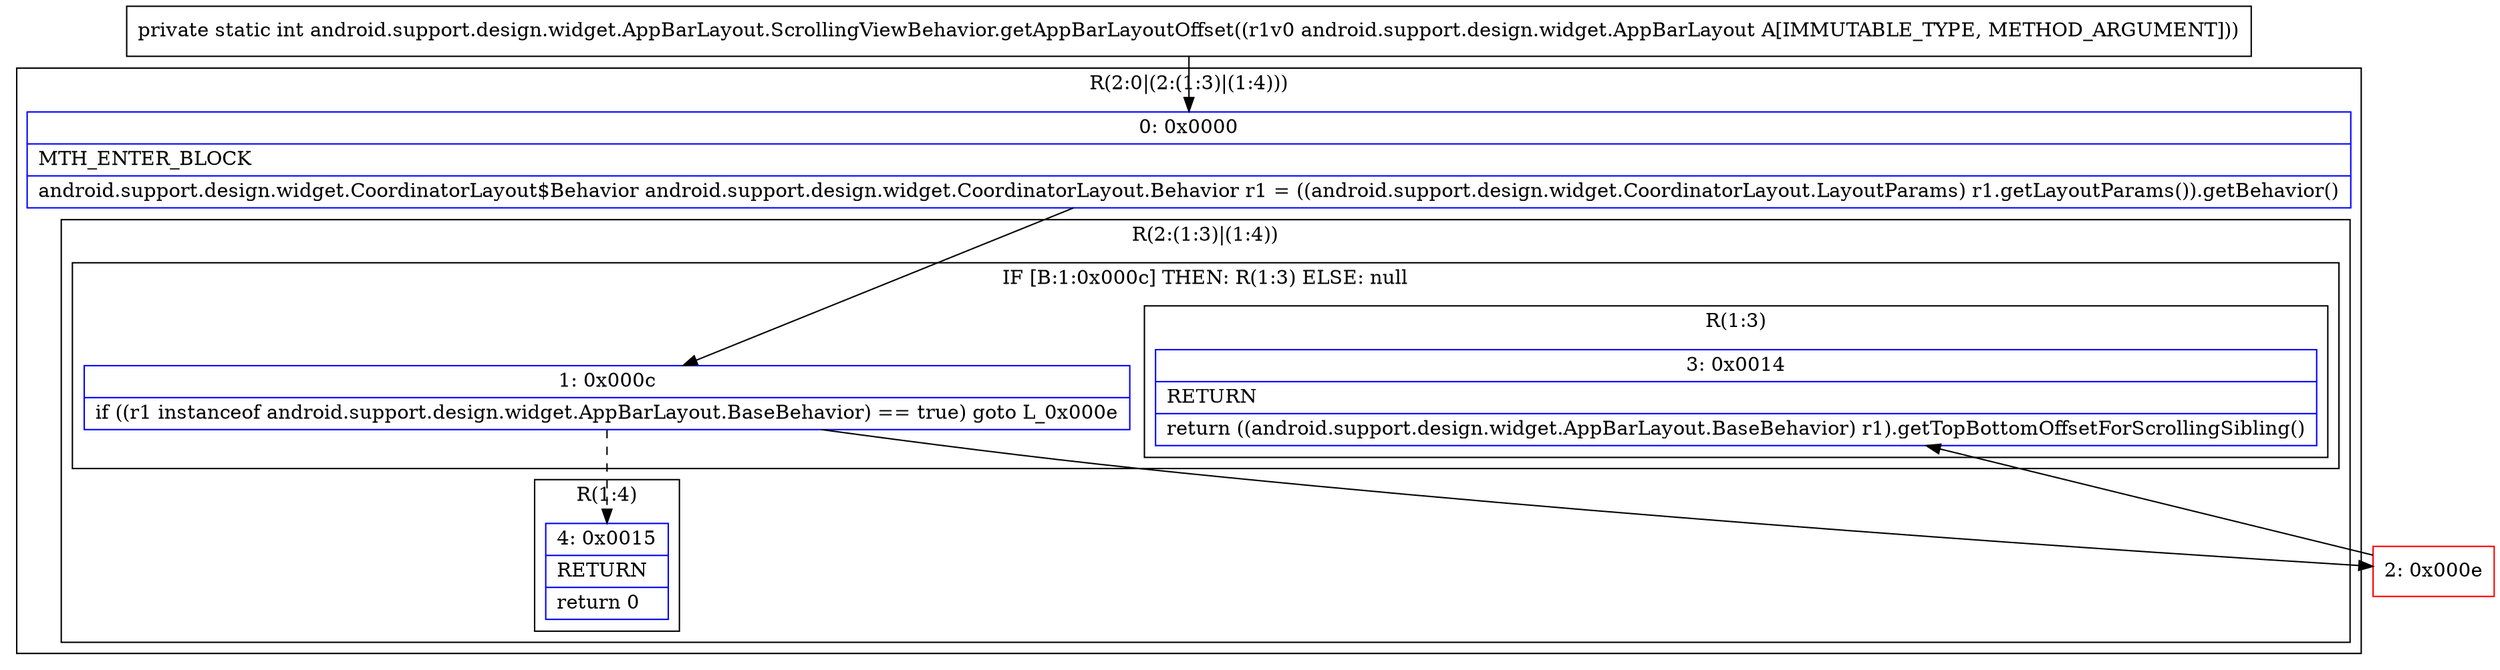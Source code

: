 digraph "CFG forandroid.support.design.widget.AppBarLayout.ScrollingViewBehavior.getAppBarLayoutOffset(Landroid\/support\/design\/widget\/AppBarLayout;)I" {
subgraph cluster_Region_1866857469 {
label = "R(2:0|(2:(1:3)|(1:4)))";
node [shape=record,color=blue];
Node_0 [shape=record,label="{0\:\ 0x0000|MTH_ENTER_BLOCK\l|android.support.design.widget.CoordinatorLayout$Behavior android.support.design.widget.CoordinatorLayout.Behavior r1 = ((android.support.design.widget.CoordinatorLayout.LayoutParams) r1.getLayoutParams()).getBehavior()\l}"];
subgraph cluster_Region_1265783909 {
label = "R(2:(1:3)|(1:4))";
node [shape=record,color=blue];
subgraph cluster_IfRegion_667324194 {
label = "IF [B:1:0x000c] THEN: R(1:3) ELSE: null";
node [shape=record,color=blue];
Node_1 [shape=record,label="{1\:\ 0x000c|if ((r1 instanceof android.support.design.widget.AppBarLayout.BaseBehavior) == true) goto L_0x000e\l}"];
subgraph cluster_Region_106965295 {
label = "R(1:3)";
node [shape=record,color=blue];
Node_3 [shape=record,label="{3\:\ 0x0014|RETURN\l|return ((android.support.design.widget.AppBarLayout.BaseBehavior) r1).getTopBottomOffsetForScrollingSibling()\l}"];
}
}
subgraph cluster_Region_821351947 {
label = "R(1:4)";
node [shape=record,color=blue];
Node_4 [shape=record,label="{4\:\ 0x0015|RETURN\l|return 0\l}"];
}
}
}
Node_2 [shape=record,color=red,label="{2\:\ 0x000e}"];
MethodNode[shape=record,label="{private static int android.support.design.widget.AppBarLayout.ScrollingViewBehavior.getAppBarLayoutOffset((r1v0 android.support.design.widget.AppBarLayout A[IMMUTABLE_TYPE, METHOD_ARGUMENT])) }"];
MethodNode -> Node_0;
Node_0 -> Node_1;
Node_1 -> Node_2;
Node_1 -> Node_4[style=dashed];
Node_2 -> Node_3;
}

